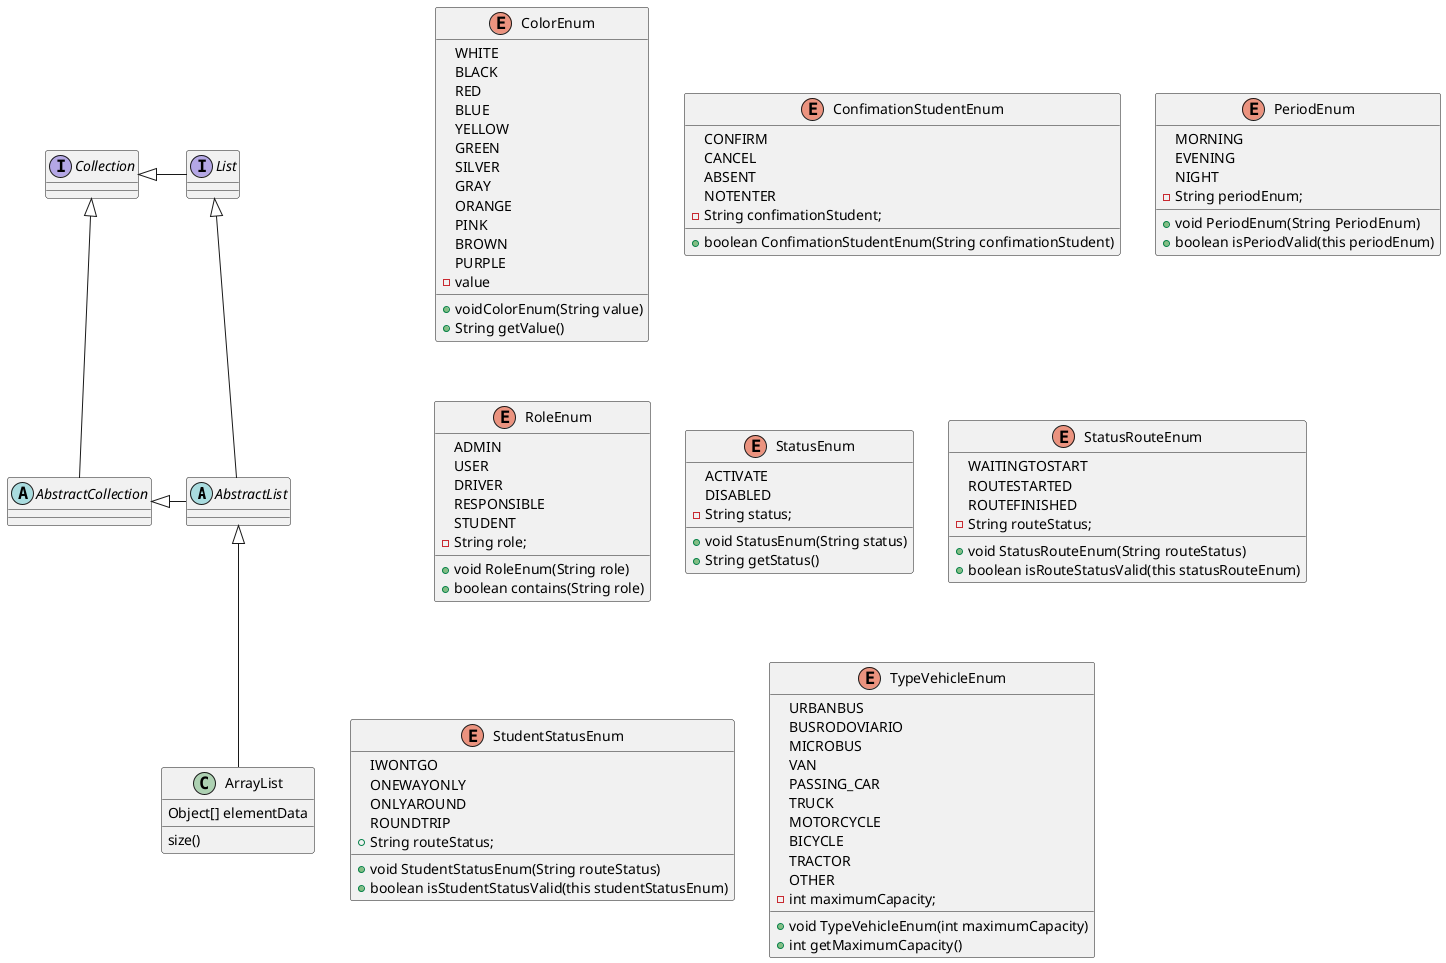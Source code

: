 @startuml
'https://plantuml.com/class-diagram

abstract class AbstractList
abstract AbstractCollection
interface List
interface Collection

List <|-- AbstractList
Collection <|-- AbstractCollection

Collection <|- List
AbstractCollection <|- AbstractList
AbstractList <|-- ArrayList

class ArrayList {
Object[] elementData
size()
}


enum ColorEnum {
    WHITE
    BLACK
    RED
    BLUE
    YELLOW
    GREEN
    SILVER
    GRAY
    ORANGE
    PINK
    BROWN
    PURPLE
    - value
    + voidColorEnum(String value)
    + String getValue()
}
enum ConfimationStudentEnum {
    CONFIRM
    CANCEL
    ABSENT
    NOTENTER
    - String confimationStudent;
    + boolean ConfimationStudentEnum(String confimationStudent)
}

enum PeriodEnum {
    MORNING
    EVENING
    NIGHT
    - String periodEnum;
    + void PeriodEnum(String PeriodEnum)
    + boolean isPeriodValid(this periodEnum)
}

enum RoleEnum {
    ADMIN
    USER
    DRIVER
    RESPONSIBLE
    STUDENT
    - String role;
    + void RoleEnum(String role)
    + boolean contains(String role)
}

enum StatusEnum {
    ACTIVATE
    DISABLED
    - String status;
    + void StatusEnum(String status)
    + String getStatus()
}

enum StatusRouteEnum {
    WAITINGTOSTART
    ROUTESTARTED
    ROUTEFINISHED
    - String routeStatus;
    + void StatusRouteEnum(String routeStatus)
    + boolean isRouteStatusValid(this statusRouteEnum)
}

enum StudentStatusEnum {
    IWONTGO
    ONEWAYONLY
    ONLYAROUND
    ROUNDTRIP
    + String routeStatus;
    + void StudentStatusEnum(String routeStatus)
    + boolean isStudentStatusValid(this studentStatusEnum)
}

enum TypeVehicleEnum {
    URBANBUS
    BUSRODOVIARIO
    MICROBUS
    VAN
    PASSING_CAR
    TRUCK
    MOTORCYCLE
    BICYCLE
    TRACTOR
    OTHER
    - int maximumCapacity;
    + void TypeVehicleEnum(int maximumCapacity)
    + int getMaximumCapacity()
}

@enduml